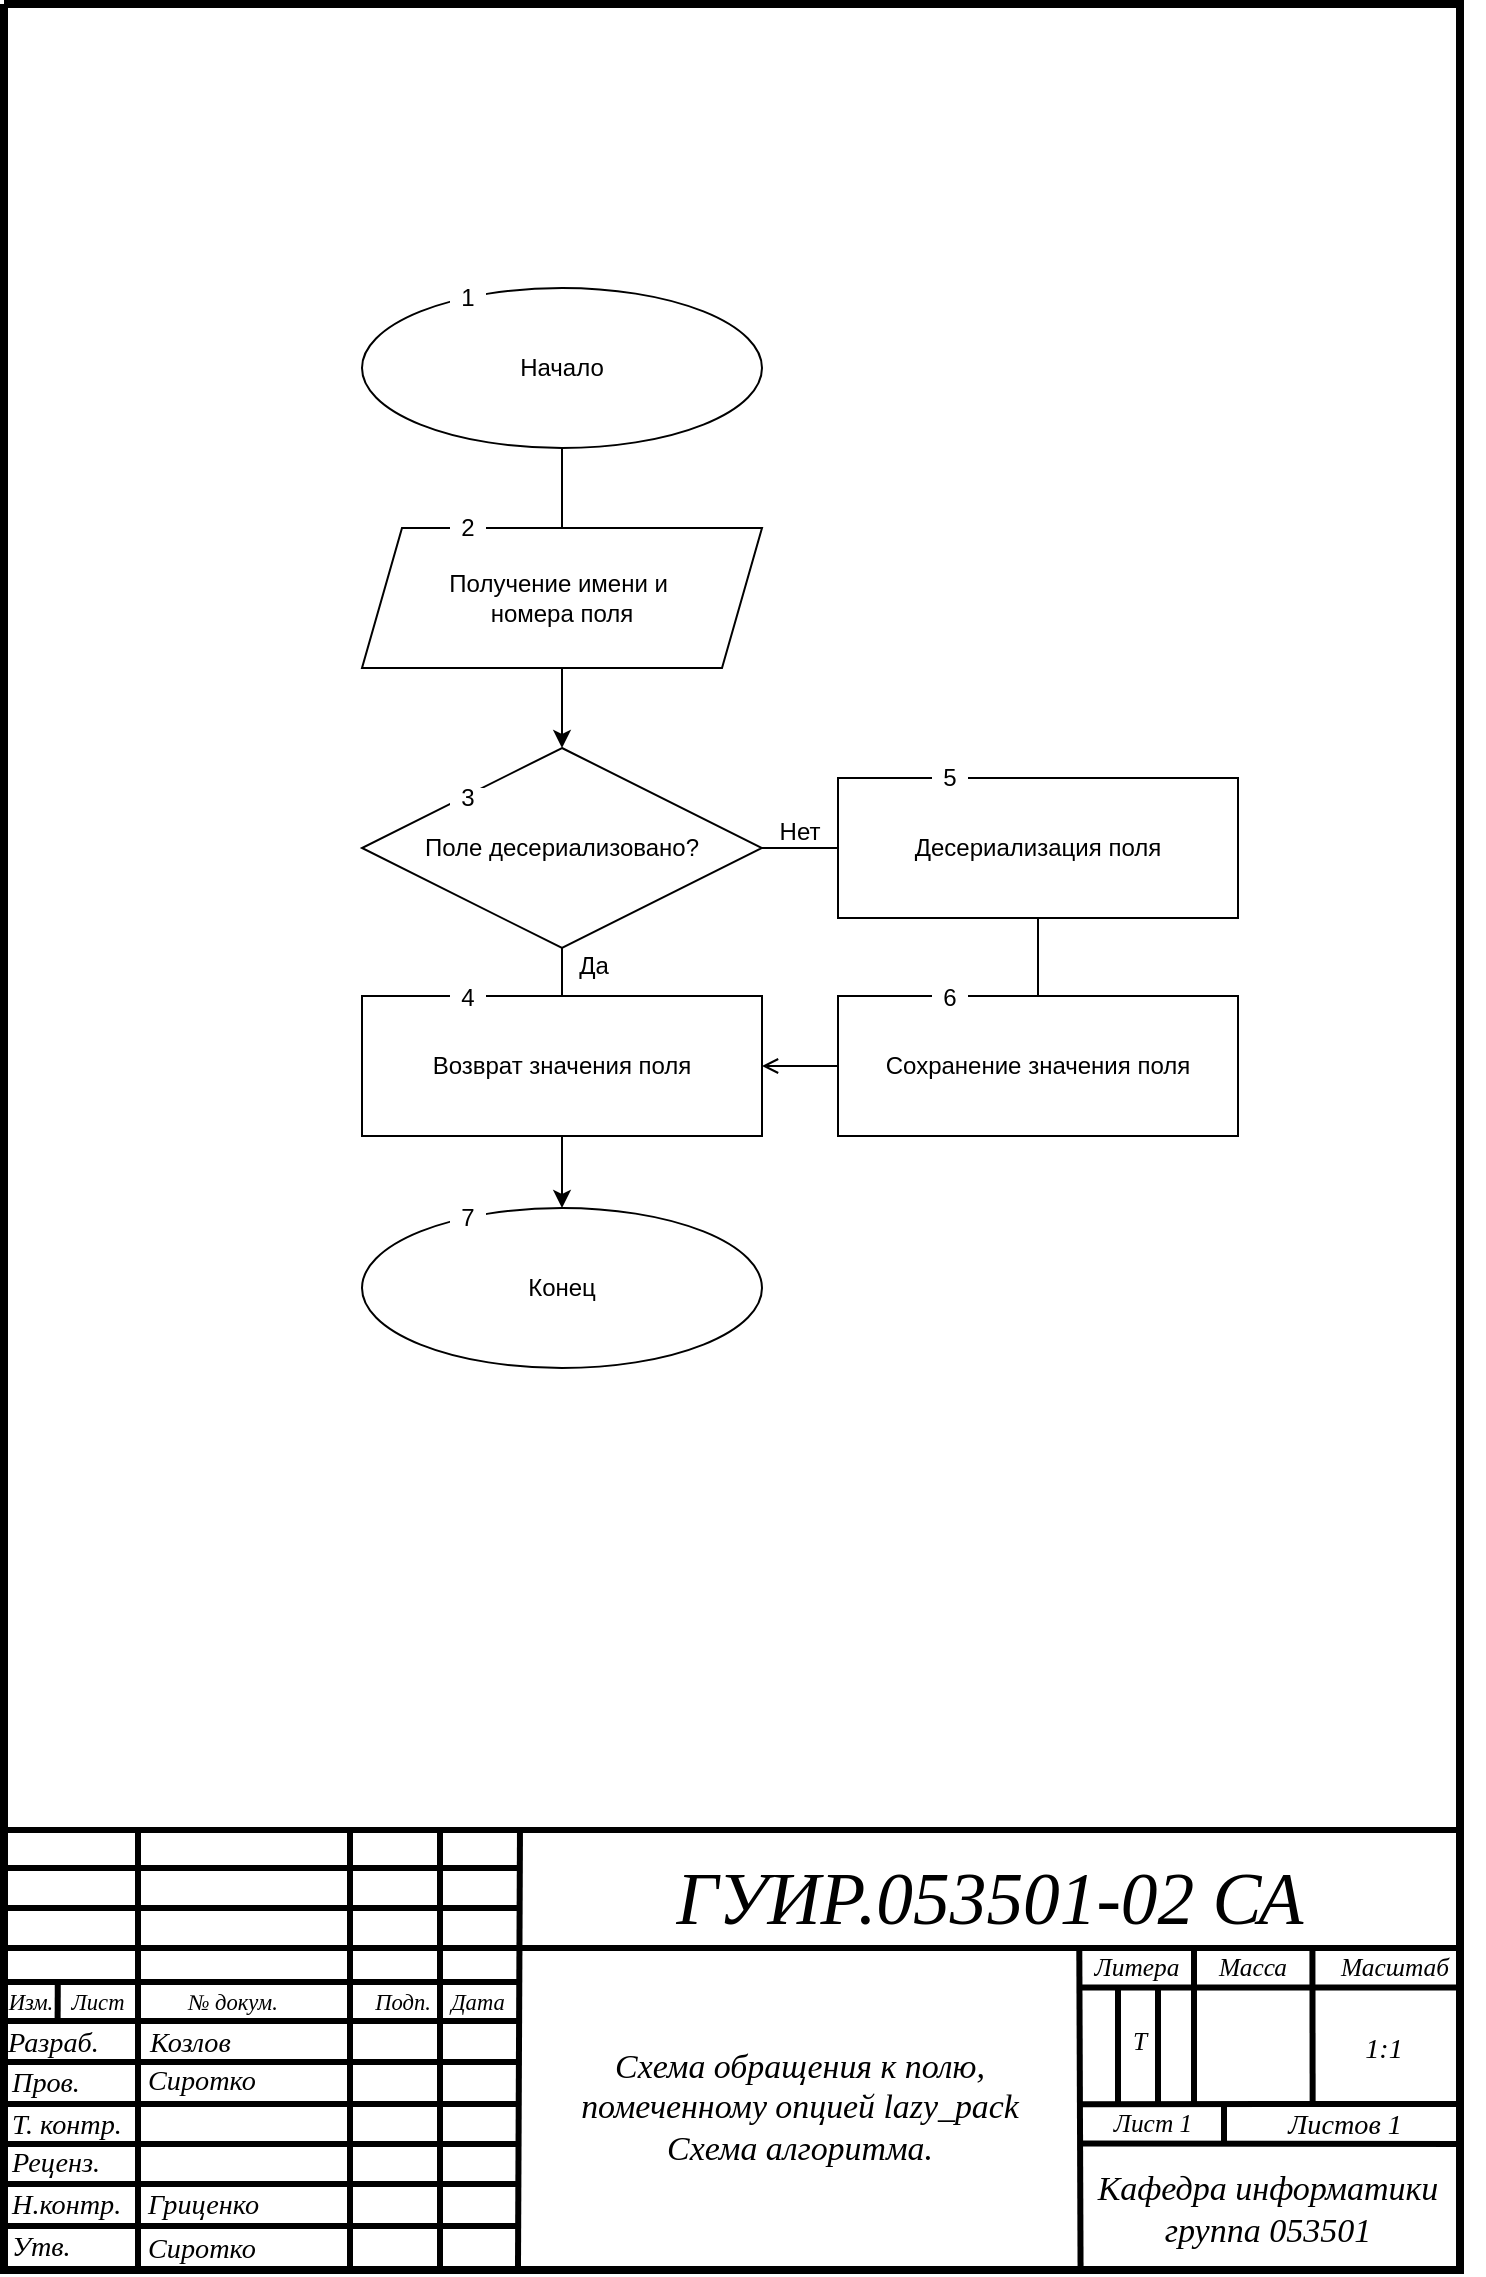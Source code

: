 <mxfile version="24.4.0" type="device">
  <diagram name="Page-1" id="Page-1">
    <mxGraphModel dx="1776" dy="1351" grid="1" gridSize="10" guides="1" tooltips="1" connect="1" arrows="1" fold="1" page="1" pageScale="1" pageWidth="827" pageHeight="1169" math="0" shadow="0">
      <root>
        <mxCell id="0" />
        <mxCell id="1" value="Соединительная линия" parent="0" />
        <mxCell id="2" style="vsdxID=1;fillColor=none;gradientColor=none;shape=stencil(UzV2Ls5ILEhVNTIoLinKz04tz0wpyVA1dlE1MsrMy0gtyiwBslSNXVWNndPyi1LTi/JL81Ig/IJEkEoQKze/DGRCBUSfAUiHkUElMs8NojAnMw+nQkMDPEphkmQpJtoJKAqBDIQP0zJzciABhCyPHiJAIUhoGrsCAA==);strokeColor=#000000;strokeWidth=4;points=[];labelBackgroundColor=none;rounded=0;html=1;whiteSpace=wrap;" parent="1" vertex="1">
          <mxGeometry x="80" y="28" width="728" height="1133" as="geometry" />
        </mxCell>
        <mxCell id="3" style="vsdxID=3;fillColor=#FFFFFF;gradientColor=none;shape=stencil(fY9LDoAgDERP0z3SI/i5BwkoRAWC+Lu9kMZojLqbad9MWsBy0sIr4GyKwfVqNTJqwAo4N1arYGJSgDVg2bqguuBmK8l7kcmsRrfkho1yLCc428kVjHxD6GDsJ/oDni2vaBLXLfTGffe8O43oZ6wP);strokeColor=#000000;strokeWidth=3;points=[];labelBackgroundColor=none;rounded=0;html=1;whiteSpace=wrap;" parent="1" vertex="1">
          <mxGeometry x="80" y="941" width="728" height="219" as="geometry" />
        </mxCell>
        <mxCell id="34" style="vsdxID=4;edgeStyle=none;startArrow=none;endArrow=none;startSize=5;endSize=5;strokeWidth=3;strokeColor=#000000;spacingTop=0;spacingBottom=0;spacingLeft=0;spacingRight=0;verticalAlign=middle;html=1;labelBackgroundColor=none;rounded=0;entryX=0.595;entryY=1;entryDx=0;entryDy=0;entryPerimeter=0;exitX=1.001;exitY=0.995;exitDx=0;exitDy=0;exitPerimeter=0;" parent="1" source="18" target="22" edge="1">
          <mxGeometry relative="1" as="geometry">
            <Array as="points" />
            <mxPoint x="618" y="1152.62" as="sourcePoint" />
            <mxPoint x="618" y="1003.37" as="targetPoint" />
          </mxGeometry>
        </mxCell>
        <mxCell id="35" style="vsdxID=5;edgeStyle=none;startArrow=none;endArrow=none;startSize=5;endSize=5;strokeWidth=3;strokeColor=#000000;spacingTop=0;spacingBottom=0;spacingLeft=0;spacingRight=0;verticalAlign=middle;html=1;labelBackgroundColor=none;rounded=0;exitX=0;exitY=0.244;exitDx=0;exitDy=0;exitPerimeter=0;entryX=0.353;entryY=1;entryDx=0;entryDy=0;entryPerimeter=0;" parent="1" source="22" target="2" edge="1">
          <mxGeometry relative="1" as="geometry">
            <Array as="points" />
            <mxPoint x="338" y="978" as="sourcePoint" />
            <mxPoint x="338" y="1158" as="targetPoint" />
          </mxGeometry>
        </mxCell>
        <mxCell id="36" style="vsdxID=6;edgeStyle=none;startArrow=none;endArrow=none;startSize=5;endSize=5;strokeWidth=3;strokeColor=#000000;spacingTop=0;spacingBottom=0;spacingLeft=0;spacingRight=0;verticalAlign=middle;html=1;labelBackgroundColor=none;rounded=0;" parent="1" edge="1">
          <mxGeometry relative="1" as="geometry">
            <Array as="points" />
            <mxPoint x="298" y="940" as="sourcePoint" />
            <mxPoint x="298" y="1160" as="targetPoint" />
          </mxGeometry>
        </mxCell>
        <mxCell id="37" style="vsdxID=7;edgeStyle=none;startArrow=none;endArrow=none;startSize=5;endSize=5;strokeWidth=3;strokeColor=#000000;spacingTop=0;spacingBottom=0;spacingLeft=0;spacingRight=0;verticalAlign=middle;html=1;labelBackgroundColor=none;rounded=0;" parent="1" edge="1">
          <mxGeometry relative="1" as="geometry">
            <Array as="points" />
            <mxPoint x="253" y="940" as="sourcePoint" />
            <mxPoint x="253" y="1160" as="targetPoint" />
          </mxGeometry>
        </mxCell>
        <mxCell id="38" style="vsdxID=8;edgeStyle=none;startArrow=none;endArrow=none;startSize=5;endSize=5;strokeWidth=3;strokeColor=#000000;spacingTop=0;spacingBottom=0;spacingLeft=0;spacingRight=0;verticalAlign=middle;html=1;labelBackgroundColor=none;rounded=0;" parent="1" edge="1">
          <mxGeometry relative="1" as="geometry">
            <Array as="points" />
            <mxPoint x="147" y="940" as="sourcePoint" />
            <mxPoint x="147" y="1160" as="targetPoint" />
          </mxGeometry>
        </mxCell>
        <mxCell id="39" style="vsdxID=9;edgeStyle=none;startArrow=none;endArrow=none;startSize=5;endSize=5;strokeWidth=3;strokeColor=#000000;spacingTop=0;spacingBottom=0;spacingLeft=0;spacingRight=0;verticalAlign=middle;html=1;labelBackgroundColor=none;rounded=0;entryX=0.993;entryY=1.038;entryDx=0;entryDy=0;entryPerimeter=0;exitX=0.043;exitY=0.062;exitDx=0;exitDy=0;exitPerimeter=0;" parent="1" source="10" target="9" edge="1">
          <mxGeometry relative="1" as="geometry">
            <Array as="points" />
            <mxPoint x="107" y="978" as="sourcePoint" />
            <mxPoint x="107" y="1058" as="targetPoint" />
          </mxGeometry>
        </mxCell>
        <mxCell id="40" style="vsdxID=10;edgeStyle=none;startArrow=none;endArrow=none;startSize=5;endSize=5;strokeWidth=3;strokeColor=#000000;spacingTop=0;spacingBottom=0;spacingLeft=0;spacingRight=0;verticalAlign=middle;html=1;labelBackgroundColor=none;rounded=0;" parent="1" edge="1">
          <mxGeometry relative="1" as="geometry">
            <mxPoint as="offset" />
            <Array as="points" />
            <mxPoint x="80" y="1017" as="sourcePoint" />
            <mxPoint x="338" y="1017" as="targetPoint" />
          </mxGeometry>
        </mxCell>
        <mxCell id="41" style="vsdxID=11;edgeStyle=none;startArrow=none;endArrow=none;startSize=5;endSize=5;strokeWidth=3;strokeColor=#000000;spacingTop=0;spacingBottom=0;spacingLeft=0;spacingRight=0;verticalAlign=middle;html=1;labelBackgroundColor=none;rounded=0;" parent="1" edge="1">
          <mxGeometry relative="1" as="geometry">
            <mxPoint as="offset" />
            <Array as="points" />
            <mxPoint x="80" y="1036.5" as="sourcePoint" />
            <mxPoint x="338" y="1036.5" as="targetPoint" />
          </mxGeometry>
        </mxCell>
        <mxCell id="42" style="vsdxID=12;edgeStyle=none;startArrow=none;endArrow=none;startSize=5;endSize=5;strokeWidth=3;strokeColor=#000000;spacingTop=0;spacingBottom=0;spacingLeft=0;spacingRight=0;verticalAlign=middle;html=1;labelBackgroundColor=none;rounded=0;" parent="1" edge="1">
          <mxGeometry relative="1" as="geometry">
            <mxPoint as="offset" />
            <Array as="points" />
            <mxPoint x="338" y="1000" as="sourcePoint" />
            <mxPoint x="808" y="1000" as="targetPoint" />
          </mxGeometry>
        </mxCell>
        <mxCell id="43" style="vsdxID=14;edgeStyle=none;startArrow=none;endArrow=none;startSize=5;endSize=5;strokeWidth=3;strokeColor=#000000;spacingTop=0;spacingBottom=0;spacingLeft=0;spacingRight=0;verticalAlign=middle;html=1;labelBackgroundColor=none;rounded=0;exitX=1.001;exitY=0.488;exitDx=0;exitDy=0;exitPerimeter=0;" parent="1" source="18" edge="1">
          <mxGeometry relative="1" as="geometry">
            <Array as="points" />
            <mxPoint x="620" y="1078" as="sourcePoint" />
            <mxPoint x="808" y="1078" as="targetPoint" />
          </mxGeometry>
        </mxCell>
        <mxCell id="4" style="vsdxID=17;fillColor=#FFFFFF;gradientColor=none;shape=stencil(UzV2Ls5ILEhVNTIoLinKz04tz0wpyVA1dlE1MsrMy0gtyiwBslSNXVWNndPyi1LTi/JL81Ig/IJEkEoQKze/DGRCBUSfAUiHkUElMs8NojAnMw+nQkMDcpUCGQi3QLyBLIfubqAQxM/GrgA=);strokeColor=#000000;strokeWidth=3;points=[];labelBackgroundColor=none;rounded=0;html=1;whiteSpace=wrap;" parent="1" vertex="1">
          <mxGeometry x="675" y="999.5" width="1" height="80" as="geometry" />
        </mxCell>
        <mxCell id="44" style="vsdxID=18;edgeStyle=none;startArrow=none;endArrow=none;startSize=5;endSize=5;strokeWidth=3;strokeColor=#000000;spacingTop=0;spacingBottom=0;spacingLeft=0;spacingRight=0;verticalAlign=middle;html=1;labelBackgroundColor=none;rounded=0;exitX=0.843;exitY=1.001;exitDx=0;exitDy=0;exitPerimeter=0;" parent="1" source="22" edge="1">
          <mxGeometry relative="1" as="geometry">
            <Array as="points" />
            <mxPoint x="734.0" y="996.76" as="sourcePoint" />
            <mxPoint x="734.32" y="1077" as="targetPoint" />
          </mxGeometry>
        </mxCell>
        <mxCell id="45" value="&lt;div style=&quot;font-size: 1px&quot;&gt;&lt;/div&gt;" style="text;vsdxID=18;edgeStyle=none;startArrow=none;endArrow=none;startSize=5;endSize=5;strokeWidth=3;strokeColor=none;spacingTop=0;spacingBottom=0;spacingLeft=0;spacingRight=0;verticalAlign=middle;html=1;labelBackgroundColor=none;rounded=0;align=center;fillColor=none;gradientColor=none;whiteSpace=wrap;;html=1;;rotation=270" parent="44" vertex="1">
          <mxGeometry width="40" height="1" relative="1" as="geometry">
            <mxPoint x="-20" y="-0.5" as="offset" />
          </mxGeometry>
        </mxCell>
        <mxCell id="48" value="&lt;div style=&quot;font-size: 1px&quot;&gt;&lt;/div&gt;" style="vsdxID=22;edgeStyle=none;startArrow=none;endArrow=none;startSize=5;endSize=5;strokeColor=#000000;spacingTop=0;spacingBottom=0;spacingLeft=0;spacingRight=0;verticalAlign=middle;html=1;labelBackgroundColor=none;rounded=0;align=center;" parent="1" edge="1">
          <mxGeometry relative="1" as="geometry">
            <mxPoint as="offset" />
            <Array as="points" />
            <mxPoint x="80" y="1000" as="sourcePoint" />
            <mxPoint x="338" y="1000" as="targetPoint" />
          </mxGeometry>
        </mxCell>
        <mxCell id="49" style="vsdxID=23;edgeStyle=none;startArrow=none;endArrow=none;startSize=5;endSize=5;strokeColor=#000000;spacingTop=0;spacingBottom=0;spacingLeft=0;spacingRight=0;verticalAlign=middle;html=1;labelBackgroundColor=none;rounded=0;" parent="1" edge="1">
          <mxGeometry relative="1" as="geometry">
            <mxPoint as="offset" />
            <Array as="points" />
            <mxPoint x="80" y="1018" as="sourcePoint" />
            <mxPoint x="338" y="1018" as="targetPoint" />
          </mxGeometry>
        </mxCell>
        <mxCell id="50" style="vsdxID=25;edgeStyle=none;startArrow=none;endArrow=none;startSize=5;endSize=5;strokeColor=#000000;spacingTop=0;spacingBottom=0;spacingLeft=0;spacingRight=0;verticalAlign=middle;html=1;labelBackgroundColor=none;rounded=0;" parent="1" edge="1">
          <mxGeometry relative="1" as="geometry">
            <mxPoint as="offset" />
            <Array as="points" />
            <mxPoint x="80" y="1036.64" as="sourcePoint" />
            <mxPoint x="338" y="1036.64" as="targetPoint" />
          </mxGeometry>
        </mxCell>
        <mxCell id="51" style="vsdxID=26;edgeStyle=none;startArrow=none;endArrow=none;startSize=5;endSize=5;strokeColor=#000000;spacingTop=0;spacingBottom=0;spacingLeft=0;spacingRight=0;verticalAlign=middle;html=1;labelBackgroundColor=none;rounded=0;" parent="1" edge="1">
          <mxGeometry relative="1" as="geometry">
            <mxPoint as="offset" />
            <Array as="points" />
            <mxPoint x="80" y="1098" as="sourcePoint" />
            <mxPoint x="338" y="1098" as="targetPoint" />
          </mxGeometry>
        </mxCell>
        <mxCell id="52" style="vsdxID=27;edgeStyle=none;startArrow=none;endArrow=none;startSize=5;endSize=5;strokeColor=#000000;spacingTop=0;spacingBottom=0;spacingLeft=0;spacingRight=0;verticalAlign=middle;html=1;labelBackgroundColor=none;rounded=0;" parent="1" edge="1">
          <mxGeometry relative="1" as="geometry">
            <mxPoint as="offset" />
            <Array as="points" />
            <mxPoint x="80" y="1118" as="sourcePoint" />
            <mxPoint x="338" y="1118" as="targetPoint" />
          </mxGeometry>
        </mxCell>
        <mxCell id="53" style="vsdxID=28;edgeStyle=none;startArrow=none;endArrow=none;startSize=5;endSize=5;strokeColor=#000000;spacingTop=0;spacingBottom=0;spacingLeft=0;spacingRight=0;verticalAlign=middle;html=1;labelBackgroundColor=none;rounded=0;" parent="1" edge="1">
          <mxGeometry relative="1" as="geometry">
            <mxPoint as="offset" />
            <Array as="points" />
            <mxPoint x="80" y="1138" as="sourcePoint" />
            <mxPoint x="338" y="1138" as="targetPoint" />
          </mxGeometry>
        </mxCell>
        <mxCell id="5" value="&lt;div style=&quot;font-size: 1px&quot;&gt;&lt;font style=&quot;font-size: 14.11px; color: rgb(0, 0, 0); direction: ltr; letter-spacing: 0px; line-height: 120%; opacity: 1;&quot;&gt;&lt;i&gt;Разраб.&lt;br&gt;&lt;/i&gt;&lt;/font&gt;&lt;/div&gt;" style="verticalAlign=middle;align=left;vsdxID=29;fillColor=none;gradientColor=none;shape=stencil(nZBLDoAgDERP0z3SIyjew0SURgSD+Lu9kMZoXLhwN9O+tukAlrNpJg1SzDH4QW/URgNYgZTkjA4UkwJUgGXng+6DX1zLfmoymdXo17xh5zmRJ6Q42BWCfc2oJfdAr+Yv+AP9Cb7OJ3H/2JG1HNGz/84klThPVCc=);strokeColor=none;points=[];labelBackgroundColor=none;rounded=0;html=1;whiteSpace=wrap;fontFamily=GOST type B;spacingLeft=0;" parent="1" vertex="1">
          <mxGeometry x="80" y="1037" width="67" height="20" as="geometry" />
        </mxCell>
        <mxCell id="6" value="&lt;div style=&quot;font-size: 1px&quot;&gt;&lt;font style=&quot;font-size: 14.11px; color: rgb(0, 0, 0); direction: ltr; letter-spacing: 0px; line-height: 120%; opacity: 1;&quot;&gt;&lt;i&gt;Пров.&lt;br&gt;&lt;/i&gt;&lt;/font&gt;&lt;/div&gt;" style="verticalAlign=middle;align=left;vsdxID=30;fillColor=none;gradientColor=none;shape=stencil(nZBLDoAgDERP0z3SIyjew0SURgSD+Lu9kMZoXLhwN9O+tukAlrNpJg1SzDH4QW/URgNYgZTkjA4UkwJUgGXng+6DX1zLfmoymdXo17xh5zmRJ6Q42BWCfc2oJfdAr+Yv+AP9Cb7OJ3H/2JG1HNGz/84klThPVCc=);strokeColor=none;points=[];labelBackgroundColor=none;rounded=0;html=1;whiteSpace=wrap;fontFamily=GOST type B;spacingLeft=0;" parent="1" vertex="1">
          <mxGeometry x="82" y="1057" width="67" height="20" as="geometry" />
        </mxCell>
        <mxCell id="7" value="&lt;div style=&quot;font-size: 1px&quot;&gt;&lt;font style=&quot;font-size: 14.11px; color: rgb(0, 0, 0); direction: ltr; letter-spacing: 0px; line-height: 120%; opacity: 1;&quot;&gt;&lt;i&gt;Н.контр.&lt;br&gt;&lt;/i&gt;&lt;/font&gt;&lt;/div&gt;" style="verticalAlign=middle;align=left;vsdxID=32;fillColor=none;gradientColor=none;shape=stencil(nZBLDoAgDERP0z3SIyjew0SURgSD+Lu9kMZoXLhwN9O+tukAlrNpJg1SzDH4QW/URgNYgZTkjA4UkwJUgGXng+6DX1zLfmoymdXo17xh5zmRJ6Q42BWCfc2oJfdAr+Yv+AP9Cb7OJ3H/2JG1HNGz/84klThPVCc=);strokeColor=none;points=[];labelBackgroundColor=none;rounded=0;html=1;whiteSpace=wrap;fontFamily=GOST type B;spacingLeft=0;" parent="1" vertex="1">
          <mxGeometry x="82" y="1118" width="68" height="20" as="geometry" />
        </mxCell>
        <mxCell id="8" value="&lt;div style=&quot;font-size: 1px&quot;&gt;&lt;font style=&quot;font-size: 14.11px; color: rgb(0, 0, 0); direction: ltr; letter-spacing: 0px; line-height: 120%; opacity: 1;&quot;&gt;&lt;i&gt;Утв.&lt;br&gt;&lt;/i&gt;&lt;/font&gt;&lt;/div&gt;" style="verticalAlign=middle;align=left;vsdxID=33;fillColor=none;gradientColor=none;shape=stencil(nZBLDoAgDERP0z3SIyjew0SURgSD+Lu9kMZoXLhwN9O+tukAlrNpJg1SzDH4QW/URgNYgZTkjA4UkwJUgGXng+6DX1zLfmoymdXo17xh5zmRJ6Q42BWCfc2oJfdAr+Yv+AP9Cb7OJ3H/2JG1HNGz/84klThPVCc=);strokeColor=none;points=[];labelBackgroundColor=none;rounded=0;html=1;whiteSpace=wrap;fontFamily=GOST type B;spacingLeft=0;" parent="1" vertex="1">
          <mxGeometry x="82" y="1140" width="67" height="18" as="geometry" />
        </mxCell>
        <mxCell id="9" value="&lt;div style=&quot;font-size: 1px&quot;&gt;&lt;font style=&quot;font-size: 11.29px; color: rgb(0, 0, 0); direction: ltr; letter-spacing: 0px; line-height: 120%; opacity: 1;&quot;&gt;&lt;i&gt;Изм.&lt;br&gt;&lt;/i&gt;&lt;/font&gt;&lt;/div&gt;" style="verticalAlign=middle;align=center;vsdxID=34;fillColor=none;gradientColor=none;shape=stencil(nZBLDoAgDERP0z3SIyjew0SURgSD+Lu9kMZoXLhwN9O+tukAlrNpJg1SzDH4QW/URgNYgZTkjA4UkwJUgGXng+6DX1zLfmoymdXo17xh5zmRJ6Q42BWCfc2oJfdAr+Yv+AP9Cb7OJ3H/2JG1HNGz/84klThPVCc=);strokeColor=none;spacingTop=-3;spacingBottom=-3;spacingLeft=-3;spacingRight=-3;points=[];labelBackgroundColor=none;rounded=0;html=1;whiteSpace=wrap;fontFamily=GOST type B;" parent="1" vertex="1">
          <mxGeometry x="80" y="1016.5" width="27" height="20" as="geometry" />
        </mxCell>
        <mxCell id="10" value="&lt;div style=&quot;font-size: 1px&quot;&gt;&lt;font style=&quot;font-size: 11.29px; color: rgb(0, 0, 0); direction: ltr; letter-spacing: 0px; line-height: 120%; opacity: 1;&quot;&gt;&lt;i&gt;Лист&lt;br&gt;&lt;/i&gt;&lt;/font&gt;&lt;/div&gt;" style="verticalAlign=middle;align=center;vsdxID=35;fillColor=none;gradientColor=none;shape=stencil(nZBLDoAgDERP0z3SIyjew0SURgSD+Lu9kMZoXLhwN9O+tukAlrNpJg1SzDH4QW/URgNYgZTkjA4UkwJUgGXng+6DX1zLfmoymdXo17xh5zmRJ6Q42BWCfc2oJfdAr+Yv+AP9Cb7OJ3H/2JG1HNGz/84klThPVCc=);strokeColor=none;points=[];labelBackgroundColor=none;rounded=0;html=1;whiteSpace=wrap;fontFamily=GOST type B;" parent="1" vertex="1">
          <mxGeometry x="105" y="1017" width="44" height="19" as="geometry" />
        </mxCell>
        <mxCell id="11" value="&lt;div style=&quot;font-size: 1px&quot;&gt;&lt;font style=&quot;font-size: 11.29px; color: rgb(0, 0, 0); direction: ltr; letter-spacing: 0px; line-height: 120%; opacity: 1;&quot;&gt;&lt;i&gt;№ докум.&lt;br&gt;&lt;/i&gt;&lt;/font&gt;&lt;/div&gt;" style="verticalAlign=middle;align=center;vsdxID=36;fillColor=none;gradientColor=none;shape=stencil(nZBLDoAgDERP0z3SIyjew0SURgSD+Lu9kMZoXLhwN9O+tukAlrNpJg1SzDH4QW/URgNYgZTkjA4UkwJUgGXng+6DX1zLfmoymdXo17xh5zmRJ6Q42BWCfc2oJfdAr+Yv+AP9Cb7OJ3H/2JG1HNGz/84klThPVCc=);strokeColor=none;points=[];labelBackgroundColor=none;rounded=0;html=1;whiteSpace=wrap;fontFamily=GOST type B;" parent="1" vertex="1">
          <mxGeometry x="149" y="1015" width="91" height="23" as="geometry" />
        </mxCell>
        <mxCell id="12" value="&lt;div style=&quot;font-size: 1px&quot;&gt;&lt;font style=&quot;font-size: 11.29px; color: rgb(0, 0, 0); direction: ltr; letter-spacing: 0px; line-height: 120%; opacity: 1;&quot;&gt;&lt;i&gt;Подп.&lt;br&gt;&lt;/i&gt;&lt;/font&gt;&lt;/div&gt;" style="verticalAlign=middle;align=center;vsdxID=37;fillColor=none;gradientColor=none;shape=stencil(nZBLDoAgDERP0z3SIyjew0SURgSD+Lu9kMZoXLhwN9O+tukAlrNpJg1SzDH4QW/URgNYgZTkjA4UkwJUgGXng+6DX1zLfmoymdXo17xh5zmRJ6Q42BWCfc2oJfdAr+Yv+AP9Cb7OJ3H/2JG1HNGz/84klThPVCc=);strokeColor=none;points=[];labelBackgroundColor=none;rounded=0;html=1;whiteSpace=wrap;fontFamily=GOST type B;" parent="1" vertex="1">
          <mxGeometry x="250" y="1017" width="59" height="19" as="geometry" />
        </mxCell>
        <mxCell id="13" value="&lt;div style=&quot;font-size: 1px&quot;&gt;&lt;font style=&quot;font-size: 11.29px; color: rgb(0, 0, 0); direction: ltr; letter-spacing: 0px; line-height: 120%; opacity: 1;&quot;&gt;&lt;i&gt;Дата&lt;br&gt;&lt;/i&gt;&lt;/font&gt;&lt;/div&gt;" style="verticalAlign=middle;align=center;vsdxID=38;fillColor=none;gradientColor=none;shape=stencil(nZBLDoAgDERP0z3SIyjew0SURgSD+Lu9kMZoXLhwN9O+tukAlrNpJg1SzDH4QW/URgNYgZTkjA4UkwJUgGXng+6DX1zLfmoymdXo17xh5zmRJ6Q42BWCfc2oJfdAr+Yv+AP9Cb7OJ3H/2JG1HNGz/84klThPVCc=);strokeColor=none;points=[];labelBackgroundColor=none;rounded=0;html=1;whiteSpace=wrap;fontFamily=GOST type B;" parent="1" vertex="1">
          <mxGeometry x="296" y="1016.5" width="42" height="20" as="geometry" />
        </mxCell>
        <mxCell id="14" value="&lt;div style=&quot;font-size: 1px&quot;&gt;&lt;font style=&quot;font-size: 12.7px; color: rgb(0, 0, 0); direction: ltr; letter-spacing: 0px; line-height: 120%; opacity: 1;&quot;&gt;&lt;i&gt;Литера&lt;br&gt;&lt;/i&gt;&lt;/font&gt;&lt;/div&gt;" style="verticalAlign=middle;align=center;vsdxID=39;fillColor=none;gradientColor=none;shape=stencil(nZBLDoAgDERP0z3SIyjew0SURgSD+Lu9kMZoXLhwN9O+tukAlrNpJg1SzDH4QW/URgNYgZTkjA4UkwJUgGXng+6DX1zLfmoymdXo17xh5zmRJ6Q42BWCfc2oJfdAr+Yv+AP9Cb7OJ3H/2JG1HNGz/84klThPVCc=);strokeColor=none;points=[];labelBackgroundColor=none;rounded=0;html=1;whiteSpace=wrap;fontFamily=GOST type B;" parent="1" vertex="1">
          <mxGeometry x="618" y="1000" width="57" height="20" as="geometry" />
        </mxCell>
        <mxCell id="15" value="&lt;div style=&quot;font-size: 1px&quot;&gt;&lt;font style=&quot;font-size: 12.7px; color: rgb(0, 0, 0); direction: ltr; letter-spacing: 0px; line-height: 120%; opacity: 1;&quot;&gt;&lt;i&gt;Масса&lt;/i&gt;&lt;/font&gt;&lt;/div&gt;" style="verticalAlign=middle;align=center;vsdxID=40;fillColor=none;gradientColor=none;shape=stencil(nZBLDoAgDERP0z3SIyjew0SURgSD+Lu9kMZoXLhwN9O+tukAlrNpJg1SzDH4QW/URgNYgZTkjA4UkwJUgGXng+6DX1zLfmoymdXo17xh5zmRJ6Q42BWCfc2oJfdAr+Yv+AP9Cb7OJ3H/2JG1HNGz/84klThPVCc=);strokeColor=none;points=[];labelBackgroundColor=none;rounded=0;html=1;whiteSpace=wrap;fontFamily=GOST type B;" parent="1" vertex="1">
          <mxGeometry x="675" y="1000" width="59" height="20" as="geometry" />
        </mxCell>
        <mxCell id="16" value="&lt;div style=&quot;font-size: 1px&quot;&gt;&lt;font style=&quot;font-size: 12.7px; color: rgb(0, 0, 0); direction: ltr; letter-spacing: 0px; line-height: 120%; opacity: 1;&quot;&gt;&lt;i&gt;Масштаб&lt;br&gt;&lt;/i&gt;&lt;/font&gt;&lt;/div&gt;" style="verticalAlign=middle;align=center;vsdxID=41;fillColor=none;gradientColor=none;shape=stencil(nZBLDoAgDERP0z3SIyjew0SURgSD+Lu9kMZoXLhwN9O+tukAlrNpJg1SzDH4QW/URgNYgZTkjA4UkwJUgGXng+6DX1zLfmoymdXo17xh5zmRJ6Q42BWCfc2oJfdAr+Yv+AP9Cb7OJ3H/2JG1HNGz/84klThPVCc=);strokeColor=none;points=[];labelBackgroundColor=none;rounded=0;html=1;whiteSpace=wrap;fontFamily=GOST type B;" parent="1" vertex="1">
          <mxGeometry x="743" y="1000" width="65" height="20" as="geometry" />
        </mxCell>
        <mxCell id="54" style="vsdxID=2;edgeStyle=none;startArrow=none;endArrow=none;startSize=5;endSize=5;strokeWidth=3;strokeColor=#000000;spacingTop=0;spacingBottom=0;spacingLeft=0;spacingRight=0;verticalAlign=middle;html=1;labelBackgroundColor=none;rounded=0;exitX=1.001;exitY=0.611;exitDx=0;exitDy=0;exitPerimeter=0;" parent="1" source="18" edge="1">
          <mxGeometry relative="1" as="geometry">
            <mxPoint as="offset" />
            <Array as="points" />
            <mxPoint x="616" y="1098" as="sourcePoint" />
            <mxPoint x="808" y="1098" as="targetPoint" />
          </mxGeometry>
        </mxCell>
        <mxCell id="17" value="&lt;div style=&quot;font-size: 1px&quot;&gt;&lt;font style=&quot;font-size: 14.11px; color: rgb(0, 0, 0); direction: ltr; letter-spacing: 0px; line-height: 120%; opacity: 1;&quot;&gt;&lt;i&gt;Листов 1&lt;/i&gt;&lt;/font&gt;&lt;/div&gt;" style="verticalAlign=middle;align=center;vsdxID=13;fillColor=none;gradientColor=none;shape=stencil(nZBLDoAgDERP0z3SIyjew0SURgSD+Lu9kMZoXLhwN9O+tukAlrNpJg1SzDH4QW/URgNYgZTkjA4UkwJUgGXng+6DX1zLfmoymdXo17xh5zmRJ6Q42BWCfc2oJfdAr+Yv+AP9Cb7OJ3H/2JG1HNGz/84klThPVCc=);strokeColor=none;strokeWidth=4;points=[];labelBackgroundColor=none;rounded=0;html=1;whiteSpace=wrap;fontFamily=GOST type B;" parent="1" vertex="1">
          <mxGeometry x="691" y="1077.5" width="119" height="21" as="geometry" />
        </mxCell>
        <mxCell id="18" value="&lt;div style=&quot;&quot;&gt;&lt;p style=&quot;margin: 0px; text-indent: 0px; direction: ltr; font-size: 16.93px;&quot;&gt;&lt;font face=&quot;GOST type B&quot;&gt;&lt;i&gt;Схема обращения к полю, помеченному опцией lazy_pack&lt;/i&gt;&lt;/font&gt;&lt;/p&gt;&lt;p style=&quot;margin: 0px; text-indent: 0px; direction: ltr; font-size: 16.93px;&quot;&gt;&lt;font face=&quot;GOST type B&quot;&gt;&lt;i&gt;Схема алгоритма.&lt;/i&gt;&lt;/font&gt;&lt;/p&gt;&lt;/div&gt;" style="verticalAlign=middle;align=center;vsdxID=21;fillColor=none;gradientColor=none;shape=stencil(nZBLDoAgDERP0z3SIyjew0SURgSD+Lu9kMZoXLhwN9O+tukAlrNpJg1SzDH4QW/URgNYgZTkjA4UkwJUgGXng+6DX1zLfmoymdXo17xh5zmRJ6Q42BWCfc2oJfdAr+Yv+AP9Cb7OJ3H/2JG1HNGz/84klThPVCc=);strokeColor=none;strokeWidth=4;points=[];labelBackgroundColor=none;rounded=0;html=1;whiteSpace=wrap;" parent="1" vertex="1">
          <mxGeometry x="338" y="1000" width="280" height="160" as="geometry" />
        </mxCell>
        <mxCell id="19" value="&lt;div style=&quot;&quot;&gt;&lt;p style=&quot;margin: 0px; text-indent: 0px; direction: ltr;&quot;&gt;&lt;span style=&quot;font-size: 14.11px;&quot;&gt;&lt;i&gt;Козлов&lt;/i&gt;&lt;/span&gt;&lt;/p&gt;&lt;/div&gt;" style="verticalAlign=middle;align=left;vsdxID=72;fillColor=none;gradientColor=none;shape=stencil(nZBLDoAgDERP0z3SIyjew0SURgSD+Lu9kMZoXLhwN9O+tukAlrNpJg1SzDH4QW/URgNYgZTkjA4UkwJUgGXng+6DX1zLfmoymdXo17xh5zmRJ6Q42BWCfc2oJfdAr+Yv+AP9Cb7OJ3H/2JG1HNGz/84klThPVCc=);strokeColor=none;points=[];labelBackgroundColor=none;rounded=0;html=1;whiteSpace=wrap;fontFamily=GOST type B;spacingLeft=1;" parent="1" vertex="1">
          <mxGeometry x="150" y="1037" width="109" height="20" as="geometry" />
        </mxCell>
        <mxCell id="20" value="&lt;div style=&quot;font-size: 1px&quot;&gt;&lt;p style=&quot;align:left;margin-left:0;margin-right:0;margin-top:0px;margin-bottom:0px;text-indent:0;valign:middle;direction:ltr;&quot;&gt;&lt;font style=&quot;font-size: 14.11px; color: rgb(0, 0, 0); direction: ltr; letter-spacing: 0px; line-height: 120%; opacity: 1;&quot;&gt;&lt;i&gt;Сиротко&lt;br&gt;&lt;/i&gt;&lt;/font&gt;&lt;/p&gt;&lt;/div&gt;" style="verticalAlign=middle;align=left;vsdxID=73;fillColor=none;gradientColor=none;shape=stencil(nZBLDoAgDERP0z3SIyjew0SURgSD+Lu9kMZoXLhwN9O+tukAlrNpJg1SzDH4QW/URgNYgZTkjA4UkwJUgGXng+6DX1zLfmoymdXo17xh5zmRJ6Q42BWCfc2oJfdAr+Yv+AP9Cb7OJ3H/2JG1HNGz/84klThPVCc=);strokeColor=none;spacingLeft=1;spacingRight=-3;points=[];labelBackgroundColor=none;rounded=0;html=1;whiteSpace=wrap;fontFamily=GOST type B;" parent="1" vertex="1">
          <mxGeometry x="149" y="1055" width="83" height="22" as="geometry" />
        </mxCell>
        <mxCell id="21" value="&lt;div style=&quot;font-size: 1px&quot;&gt;&lt;/div&gt;" style="vsdxID=106;fillColor=none;gradientColor=none;strokeColor=none;points=[];labelBackgroundColor=none;rounded=0;html=1;whiteSpace=wrap;" parent="1" vertex="1">
          <mxGeometry x="350" y="870" width="470" height="80" as="geometry" />
        </mxCell>
        <mxCell id="22" value="&lt;div style=&quot;font-size: 1px&quot;&gt;&lt;font style=&quot;font-size: 36.69px; color: rgb(0, 0, 0); direction: ltr; letter-spacing: 0px; line-height: 120%; opacity: 1;&quot;&gt;&lt;i&gt;ГУИР.053501-02 СА&lt;/i&gt;&lt;/font&gt;&lt;font style=&quot;font-size: 16.93px; color: rgb(0, 0, 0); direction: ltr; letter-spacing: 0px; line-height: 120%; opacity: 1;&quot;&gt;&lt;br&gt;&lt;/font&gt;&lt;/div&gt;" style="verticalAlign=bottom;align=center;vsdxID=16;fillColor=none;gradientColor=none;shape=stencil(nZBLDoAgDERP0z3SIyjew0SURgSD+Lu9kMZoXLhwN9O+tukAlrNpJg1SzDH4QW/URgNYgZTkjA4UkwJUgGXng+6DX1zLfmoymdXo17xh5zmRJ6Q42BWCfc2oJfdAr+Yv+AP9Cb7OJ3H/2JG1HNGz/84klThPVCc=);strokeColor=none;strokeWidth=4;points=[];labelBackgroundColor=none;rounded=0;html=1;whiteSpace=wrap;fontFamily=GOST type B;" parent="1" vertex="1">
          <mxGeometry x="338" y="920" width="470" height="80" as="geometry" />
        </mxCell>
        <mxCell id="50qUFXxzEs_wAyaEDI5A-77" value="&lt;div style=&quot;font-size: 1px&quot;&gt;&lt;p style=&quot;align:left;margin-left:0;margin-right:0;margin-top:0px;margin-bottom:0px;text-indent:0;valign:middle;direction:ltr;&quot;&gt;&lt;font style=&quot;font-size: 14.11px; color: rgb(0, 0, 0); direction: ltr; letter-spacing: 0px; line-height: 120%; opacity: 1;&quot;&gt;&lt;i&gt;Гриценко&lt;/i&gt;&lt;/font&gt;&lt;/p&gt;&lt;/div&gt;" style="verticalAlign=middle;align=left;vsdxID=73;fillColor=none;gradientColor=none;shape=stencil(nZBLDoAgDERP0z3SIyjew0SURgSD+Lu9kMZoXLhwN9O+tukAlrNpJg1SzDH4QW/URgNYgZTkjA4UkwJUgGXng+6DX1zLfmoymdXo17xh5zmRJ6Q42BWCfc2oJfdAr+Yv+AP9Cb7OJ3H/2JG1HNGz/84klThPVCc=);strokeColor=none;spacingLeft=1;spacingRight=-3;points=[];labelBackgroundColor=none;rounded=0;html=1;whiteSpace=wrap;fontFamily=GOST type B;" parent="1" vertex="1">
          <mxGeometry x="149" y="1117" width="83" height="22" as="geometry" />
        </mxCell>
        <mxCell id="tQ9gYg5TCyGaoglzA94V-57" style="edgeStyle=orthogonalEdgeStyle;rounded=0;orthogonalLoop=1;jettySize=auto;html=1;entryX=0.501;entryY=0.229;entryDx=0;entryDy=0;entryPerimeter=0;fontFamily=GOST type B;fontSize=13;fontSource=https%3A%2F%2Fdrive.google.com%2Fuc%3Fexport%3Ddownload%26id%3D1UrnLVkHcLbHLojcf2ejICCGZ1GY9liKW;" parent="1" edge="1">
          <mxGeometry relative="1" as="geometry">
            <mxPoint x="177.1" y="352.6" as="sourcePoint" />
          </mxGeometry>
        </mxCell>
        <mxCell id="tQ9gYg5TCyGaoglzA94V-59" style="edgeStyle=orthogonalEdgeStyle;rounded=0;orthogonalLoop=1;jettySize=auto;html=1;entryX=0.5;entryY=0;entryDx=0;entryDy=0;fontFamily=GOST type B;fontSize=13;fontSource=https%3A%2F%2Fdrive.google.com%2Fuc%3Fexport%3Ddownload%26id%3D1UrnLVkHcLbHLojcf2ejICCGZ1GY9liKW;" parent="1" edge="1">
          <mxGeometry relative="1" as="geometry">
            <mxPoint x="177.1" y="432.6" as="sourcePoint" />
          </mxGeometry>
        </mxCell>
        <mxCell id="tQ9gYg5TCyGaoglzA94V-144" value="&lt;div style=&quot;&quot;&gt;&lt;font style=&quot;color: rgb(0, 0, 0); direction: ltr; letter-spacing: 0px; line-height: 120%; opacity: 1; font-size: 17px;&quot;&gt;&lt;i&gt;Кафедра информатики&lt;br&gt;группа 053501&lt;/i&gt;&lt;/font&gt;&lt;/div&gt;" style="verticalAlign=middle;align=center;vsdxID=43;fillColor=none;gradientColor=none;shape=stencil(nZBLDoAgDERP0z3SIyjew0SURgSD+Lu9kMZoXLhwN9O+tukAlrNpJg1SzDH4QW/URgNYgZTkjA4UkwJUgGXng+6DX1zLfmoymdXo17xh5zmRJ6Q42BWCfc2oJfdAr+Yv+AP9Cb7OJ3H/2JG1HNGz/84klThPVCc=);strokeColor=none;strokeWidth=4;points=[];labelBackgroundColor=none;rounded=0;html=1;whiteSpace=wrap;fontFamily=GOST type B;" parent="1" vertex="1">
          <mxGeometry x="622" y="1104" width="180" height="53" as="geometry" />
        </mxCell>
        <mxCell id="tQ9gYg5TCyGaoglzA94V-145" value="&lt;div style=&quot;font-size: 1px&quot;&gt;&lt;p style=&quot;align:left;margin-left:0;margin-right:0;margin-top:0px;margin-bottom:0px;text-indent:0;valign:middle;direction:ltr;&quot;&gt;&lt;font style=&quot;font-size: 14.11px; color: rgb(0, 0, 0); direction: ltr; letter-spacing: 0px; line-height: 120%; opacity: 1;&quot;&gt;&lt;i&gt;Сиротко&lt;/i&gt;&lt;/font&gt;&lt;/p&gt;&lt;/div&gt;" style="verticalAlign=middle;align=left;vsdxID=73;fillColor=none;gradientColor=none;shape=stencil(nZBLDoAgDERP0z3SIyjew0SURgSD+Lu9kMZoXLhwN9O+tukAlrNpJg1SzDH4QW/URgNYgZTkjA4UkwJUgGXng+6DX1zLfmoymdXo17xh5zmRJ6Q42BWCfc2oJfdAr+Yv+AP9Cb7OJ3H/2JG1HNGz/84klThPVCc=);strokeColor=none;spacingLeft=1;spacingRight=-3;points=[];labelBackgroundColor=none;rounded=0;html=1;whiteSpace=wrap;fontFamily=GOST type B;" parent="1" vertex="1">
          <mxGeometry x="149" y="1140" width="83" height="19" as="geometry" />
        </mxCell>
        <mxCell id="SP3syGM84WpBd3XU5OWf-54" value="&lt;div style=&quot;font-size: 1px&quot;&gt;&lt;/div&gt;" style="vsdxID=22;edgeStyle=none;startArrow=none;endArrow=none;startSize=5;endSize=5;strokeColor=#000000;spacingTop=0;spacingBottom=0;spacingLeft=0;spacingRight=0;verticalAlign=middle;html=1;labelBackgroundColor=none;rounded=0;align=center;" parent="1" edge="1">
          <mxGeometry relative="1" as="geometry">
            <mxPoint as="offset" />
            <Array as="points" />
            <mxPoint x="80" y="980" as="sourcePoint" />
            <mxPoint x="338" y="980" as="targetPoint" />
          </mxGeometry>
        </mxCell>
        <mxCell id="SP3syGM84WpBd3XU5OWf-55" value="&lt;div style=&quot;font-size: 1px&quot;&gt;&lt;/div&gt;" style="vsdxID=22;edgeStyle=none;startArrow=none;endArrow=none;startSize=5;endSize=5;strokeColor=#000000;spacingTop=0;spacingBottom=0;spacingLeft=0;spacingRight=0;verticalAlign=middle;html=1;labelBackgroundColor=none;rounded=0;align=center;" parent="1" edge="1">
          <mxGeometry relative="1" as="geometry">
            <mxPoint as="offset" />
            <Array as="points" />
            <mxPoint x="80" y="960" as="sourcePoint" />
            <mxPoint x="338" y="960" as="targetPoint" />
          </mxGeometry>
        </mxCell>
        <mxCell id="SP3syGM84WpBd3XU5OWf-57" value="&lt;div style=&quot;font-size: 1px&quot;&gt;&lt;font style=&quot;font-size: 14.11px; color: rgb(0, 0, 0); direction: ltr; letter-spacing: 0px; line-height: 120%; opacity: 1;&quot;&gt;&lt;i&gt;Реценз.&lt;br&gt;&lt;/i&gt;&lt;/font&gt;&lt;/div&gt;" style="verticalAlign=middle;align=left;vsdxID=30;fillColor=none;gradientColor=none;shape=stencil(nZBLDoAgDERP0z3SIyjew0SURgSD+Lu9kMZoXLhwN9O+tukAlrNpJg1SzDH4QW/URgNYgZTkjA4UkwJUgGXng+6DX1zLfmoymdXo17xh5zmRJ6Q42BWCfc2oJfdAr+Yv+AP9Cb7OJ3H/2JG1HNGz/84klThPVCc=);strokeColor=none;points=[];labelBackgroundColor=none;rounded=0;html=1;whiteSpace=wrap;fontFamily=GOST type B;spacingLeft=0;" parent="1" vertex="1">
          <mxGeometry x="82" y="1097" width="67" height="20" as="geometry" />
        </mxCell>
        <mxCell id="SP3syGM84WpBd3XU5OWf-58" style="vsdxID=26;edgeStyle=none;startArrow=none;endArrow=none;startSize=5;endSize=5;strokeColor=#000000;spacingTop=0;spacingBottom=0;spacingLeft=0;spacingRight=0;verticalAlign=middle;html=1;labelBackgroundColor=none;rounded=0;" parent="1" edge="1">
          <mxGeometry relative="1" as="geometry">
            <mxPoint as="offset" />
            <Array as="points" />
            <mxPoint x="80" y="1056.64" as="sourcePoint" />
            <mxPoint x="338" y="1056.64" as="targetPoint" />
          </mxGeometry>
        </mxCell>
        <mxCell id="SP3syGM84WpBd3XU5OWf-59" style="vsdxID=26;edgeStyle=none;startArrow=none;endArrow=none;startSize=5;endSize=5;strokeColor=#000000;spacingTop=0;spacingBottom=0;spacingLeft=0;spacingRight=0;verticalAlign=middle;html=1;labelBackgroundColor=none;rounded=0;" parent="1" edge="1">
          <mxGeometry relative="1" as="geometry">
            <mxPoint as="offset" />
            <Array as="points" />
            <mxPoint x="80" y="1077" as="sourcePoint" />
            <mxPoint x="338" y="1077" as="targetPoint" />
          </mxGeometry>
        </mxCell>
        <mxCell id="SP3syGM84WpBd3XU5OWf-60" value="&lt;div style=&quot;font-size: 1px&quot;&gt;&lt;font style=&quot;font-size: 14.11px; color: rgb(0, 0, 0); direction: ltr; letter-spacing: 0px; line-height: 120%; opacity: 1;&quot;&gt;&lt;i&gt;Т. контр.&lt;/i&gt;&lt;/font&gt;&lt;/div&gt;" style="verticalAlign=middle;align=left;vsdxID=30;fillColor=none;gradientColor=none;shape=stencil(nZBLDoAgDERP0z3SIyjew0SURgSD+Lu9kMZoXLhwN9O+tukAlrNpJg1SzDH4QW/URgNYgZTkjA4UkwJUgGXng+6DX1zLfmoymdXo17xh5zmRJ6Q42BWCfc2oJfdAr+Yv+AP9Cb7OJ3H/2JG1HNGz/84klThPVCc=);strokeColor=none;points=[];labelBackgroundColor=none;rounded=0;html=1;whiteSpace=wrap;fontFamily=GOST type B;spacingLeft=0;" parent="1" vertex="1">
          <mxGeometry x="82" y="1078" width="67" height="20" as="geometry" />
        </mxCell>
        <mxCell id="SP3syGM84WpBd3XU5OWf-61" value="&lt;div style=&quot;font-size: 1px&quot;&gt;&lt;/div&gt;" style="vsdxID=22;edgeStyle=none;startArrow=none;endArrow=none;startSize=5;endSize=5;strokeColor=#000000;spacingTop=0;spacingBottom=0;spacingLeft=0;spacingRight=0;verticalAlign=middle;html=1;labelBackgroundColor=none;rounded=0;align=center;" parent="1" edge="1">
          <mxGeometry relative="1" as="geometry">
            <mxPoint as="offset" />
            <Array as="points" />
            <mxPoint x="80" y="940" as="sourcePoint" />
            <mxPoint x="338" y="940" as="targetPoint" />
          </mxGeometry>
        </mxCell>
        <mxCell id="SP3syGM84WpBd3XU5OWf-63" style="vsdxID=10;edgeStyle=none;startArrow=none;endArrow=none;startSize=5;endSize=5;strokeWidth=3;strokeColor=#000000;spacingTop=0;spacingBottom=0;spacingLeft=0;spacingRight=0;verticalAlign=middle;html=1;labelBackgroundColor=none;rounded=0;" parent="1" edge="1">
          <mxGeometry relative="1" as="geometry">
            <mxPoint as="offset" />
            <Array as="points" />
            <mxPoint x="80" y="1000" as="sourcePoint" />
            <mxPoint x="338" y="1000" as="targetPoint" />
          </mxGeometry>
        </mxCell>
        <mxCell id="SP3syGM84WpBd3XU5OWf-64" style="vsdxID=10;edgeStyle=none;startArrow=none;endArrow=none;startSize=5;endSize=5;strokeWidth=3;strokeColor=#000000;spacingTop=0;spacingBottom=0;spacingLeft=0;spacingRight=0;verticalAlign=middle;html=1;labelBackgroundColor=none;rounded=0;" parent="1" edge="1">
          <mxGeometry relative="1" as="geometry">
            <mxPoint as="offset" />
            <Array as="points" />
            <mxPoint x="80" y="980" as="sourcePoint" />
            <mxPoint x="338" y="980" as="targetPoint" />
          </mxGeometry>
        </mxCell>
        <mxCell id="SP3syGM84WpBd3XU5OWf-65" style="vsdxID=10;edgeStyle=none;startArrow=none;endArrow=none;startSize=5;endSize=5;strokeWidth=3;strokeColor=#000000;spacingTop=0;spacingBottom=0;spacingLeft=0;spacingRight=0;verticalAlign=middle;html=1;labelBackgroundColor=none;rounded=0;" parent="1" edge="1">
          <mxGeometry relative="1" as="geometry">
            <mxPoint as="offset" />
            <Array as="points" />
            <mxPoint x="80" y="960" as="sourcePoint" />
            <mxPoint x="338" y="960" as="targetPoint" />
          </mxGeometry>
        </mxCell>
        <mxCell id="SP3syGM84WpBd3XU5OWf-66" style="vsdxID=10;edgeStyle=none;startArrow=none;endArrow=none;startSize=5;endSize=5;strokeWidth=3;strokeColor=#000000;spacingTop=0;spacingBottom=0;spacingLeft=0;spacingRight=0;verticalAlign=middle;html=1;labelBackgroundColor=none;rounded=0;" parent="1" edge="1">
          <mxGeometry relative="1" as="geometry">
            <mxPoint as="offset" />
            <Array as="points" />
            <mxPoint x="80" y="1057" as="sourcePoint" />
            <mxPoint x="338" y="1057" as="targetPoint" />
          </mxGeometry>
        </mxCell>
        <mxCell id="SP3syGM84WpBd3XU5OWf-67" style="vsdxID=10;edgeStyle=none;startArrow=none;endArrow=none;startSize=5;endSize=5;strokeWidth=3;strokeColor=#000000;spacingTop=0;spacingBottom=0;spacingLeft=0;spacingRight=0;verticalAlign=middle;html=1;labelBackgroundColor=none;rounded=0;" parent="1" edge="1">
          <mxGeometry relative="1" as="geometry">
            <mxPoint as="offset" />
            <Array as="points" />
            <mxPoint x="80" y="1078" as="sourcePoint" />
            <mxPoint x="338" y="1078" as="targetPoint" />
          </mxGeometry>
        </mxCell>
        <mxCell id="SP3syGM84WpBd3XU5OWf-68" style="vsdxID=10;edgeStyle=none;startArrow=none;endArrow=none;startSize=5;endSize=5;strokeWidth=3;strokeColor=#000000;spacingTop=0;spacingBottom=0;spacingLeft=0;spacingRight=0;verticalAlign=middle;html=1;labelBackgroundColor=none;rounded=0;" parent="1" edge="1">
          <mxGeometry relative="1" as="geometry">
            <mxPoint as="offset" />
            <Array as="points" />
            <mxPoint x="80" y="1098" as="sourcePoint" />
            <mxPoint x="338" y="1098" as="targetPoint" />
          </mxGeometry>
        </mxCell>
        <mxCell id="SP3syGM84WpBd3XU5OWf-69" style="vsdxID=10;edgeStyle=none;startArrow=none;endArrow=none;startSize=5;endSize=5;strokeWidth=3;strokeColor=#000000;spacingTop=0;spacingBottom=0;spacingLeft=0;spacingRight=0;verticalAlign=middle;html=1;labelBackgroundColor=none;rounded=0;" parent="1" edge="1">
          <mxGeometry relative="1" as="geometry">
            <mxPoint as="offset" />
            <Array as="points" />
            <mxPoint x="80" y="1118" as="sourcePoint" />
            <mxPoint x="338" y="1118" as="targetPoint" />
          </mxGeometry>
        </mxCell>
        <mxCell id="SP3syGM84WpBd3XU5OWf-70" style="vsdxID=10;edgeStyle=none;startArrow=none;endArrow=none;startSize=5;endSize=5;strokeWidth=3;strokeColor=#000000;spacingTop=0;spacingBottom=0;spacingLeft=0;spacingRight=0;verticalAlign=middle;html=1;labelBackgroundColor=none;rounded=0;" parent="1" edge="1">
          <mxGeometry relative="1" as="geometry">
            <mxPoint as="offset" />
            <Array as="points" />
            <mxPoint x="80" y="1139" as="sourcePoint" />
            <mxPoint x="338" y="1139" as="targetPoint" />
          </mxGeometry>
        </mxCell>
        <mxCell id="SP3syGM84WpBd3XU5OWf-72" style="vsdxID=14;edgeStyle=none;startArrow=none;endArrow=none;startSize=5;endSize=5;strokeWidth=3;strokeColor=#000000;spacingTop=0;spacingBottom=0;spacingLeft=0;spacingRight=0;verticalAlign=middle;html=1;labelBackgroundColor=none;rounded=0;exitX=1.001;exitY=0.488;exitDx=0;exitDy=0;exitPerimeter=0;" parent="1" edge="1">
          <mxGeometry relative="1" as="geometry">
            <Array as="points" />
            <mxPoint x="618" y="1019.72" as="sourcePoint" />
            <mxPoint x="808" y="1019.72" as="targetPoint" />
          </mxGeometry>
        </mxCell>
        <mxCell id="SP3syGM84WpBd3XU5OWf-73" value="&lt;div style=&quot;font-size: 1px&quot;&gt;&lt;font style=&quot;font-size: 12.7px; color: rgb(0, 0, 0); direction: ltr; letter-spacing: 0px; line-height: 120%; opacity: 1;&quot;&gt;&lt;i&gt;Лист 1&lt;br&gt;&lt;/i&gt;&lt;/font&gt;&lt;/div&gt;" style="verticalAlign=middle;align=center;vsdxID=39;fillColor=none;gradientColor=none;shape=stencil(nZBLDoAgDERP0z3SIyjew0SURgSD+Lu9kMZoXLhwN9O+tukAlrNpJg1SzDH4QW/URgNYgZTkjA4UkwJUgGXng+6DX1zLfmoymdXo17xh5zmRJ6Q42BWCfc2oJfdAr+Yv+AP9Cb7OJ3H/2JG1HNGz/84klThPVCc=);strokeColor=none;points=[];labelBackgroundColor=none;rounded=0;html=1;whiteSpace=wrap;fontFamily=GOST type B;" parent="1" vertex="1">
          <mxGeometry x="619" y="1077.5" width="71" height="20" as="geometry" />
        </mxCell>
        <mxCell id="SP3syGM84WpBd3XU5OWf-74" style="vsdxID=17;fillColor=#FFFFFF;gradientColor=none;shape=stencil(UzV2Ls5ILEhVNTIoLinKz04tz0wpyVA1dlE1MsrMy0gtyiwBslSNXVWNndPyi1LTi/JL81Ig/IJEkEoQKze/DGRCBUSfAUiHkUElMs8NojAnMw+nQkMDcpUCGQi3QLyBLIfubqAQxM/GrgA=);strokeColor=#000000;strokeWidth=3;points=[];labelBackgroundColor=none;rounded=0;html=1;whiteSpace=wrap;" parent="1" vertex="1">
          <mxGeometry x="637" y="1018.5" width="1" height="61" as="geometry" />
        </mxCell>
        <mxCell id="SP3syGM84WpBd3XU5OWf-76" style="vsdxID=17;fillColor=#FFFFFF;gradientColor=none;shape=stencil(UzV2Ls5ILEhVNTIoLinKz04tz0wpyVA1dlE1MsrMy0gtyiwBslSNXVWNndPyi1LTi/JL81Ig/IJEkEoQKze/DGRCBUSfAUiHkUElMs8NojAnMw+nQkMDcpUCGQi3QLyBLIfubqAQxM/GrgA=);strokeColor=#000000;strokeWidth=3;points=[];labelBackgroundColor=none;rounded=0;html=1;whiteSpace=wrap;" parent="1" vertex="1">
          <mxGeometry x="657" y="1018.5" width="1" height="60" as="geometry" />
        </mxCell>
        <mxCell id="SP3syGM84WpBd3XU5OWf-77" value="&lt;div style=&quot;&quot;&gt;&lt;span style=&quot;font-size: 12.7px;&quot;&gt;&lt;i&gt;Т&lt;/i&gt;&lt;/span&gt;&lt;/div&gt;" style="verticalAlign=middle;align=center;vsdxID=39;fillColor=none;gradientColor=none;shape=stencil(nZBLDoAgDERP0z3SIyjew0SURgSD+Lu9kMZoXLhwN9O+tukAlrNpJg1SzDH4QW/URgNYgZTkjA4UkwJUgGXng+6DX1zLfmoymdXo17xh5zmRJ6Q42BWCfc2oJfdAr+Yv+AP9Cb7OJ3H/2JG1HNGz/84klThPVCc=);strokeColor=none;points=[];labelBackgroundColor=none;rounded=0;html=1;whiteSpace=wrap;fontFamily=GOST type B;" parent="1" vertex="1">
          <mxGeometry x="633.5" y="1025.5" width="28" height="43" as="geometry" />
        </mxCell>
        <mxCell id="SP3syGM84WpBd3XU5OWf-78" style="vsdxID=17;fillColor=#FFFFFF;gradientColor=none;shape=stencil(UzV2Ls5ILEhVNTIoLinKz04tz0wpyVA1dlE1MsrMy0gtyiwBslSNXVWNndPyi1LTi/JL81Ig/IJEkEoQKze/DGRCBUSfAUiHkUElMs8NojAnMw+nQkMDcpUCGQi3QLyBLIfubqAQxM/GrgA=);strokeColor=#000000;strokeWidth=3;points=[];labelBackgroundColor=none;rounded=0;html=1;whiteSpace=wrap;" parent="1" vertex="1">
          <mxGeometry x="690" y="1077" width="1" height="22" as="geometry" />
        </mxCell>
        <mxCell id="dw-T_UsJeQvIAVW3oOok-54" value="&lt;div style=&quot;font-size: 1px&quot;&gt;&lt;font style=&quot;font-size: 14.11px; color: rgb(0, 0, 0); direction: ltr; letter-spacing: 0px; line-height: 120%; opacity: 1;&quot;&gt;&lt;i&gt;1:1&lt;/i&gt;&lt;/font&gt;&lt;/div&gt;" style="verticalAlign=middle;align=center;vsdxID=13;fillColor=none;gradientColor=none;shape=stencil(nZBLDoAgDERP0z3SIyjew0SURgSD+Lu9kMZoXLhwN9O+tukAlrNpJg1SzDH4QW/URgNYgZTkjA4UkwJUgGXng+6DX1zLfmoymdXo17xh5zmRJ6Q42BWCfc2oJfdAr+Yv+AP9Cb7OJ3H/2JG1HNGz/84klThPVCc=);strokeColor=none;strokeWidth=4;points=[];labelBackgroundColor=none;rounded=0;html=1;whiteSpace=wrap;fontFamily=GOST type B;" parent="1" vertex="1">
          <mxGeometry x="730" y="1020" width="80" height="60" as="geometry" />
        </mxCell>
        <mxCell id="dw-T_UsJeQvIAVW3oOok-55" style="edgeStyle=orthogonalEdgeStyle;rounded=0;orthogonalLoop=1;jettySize=auto;html=1;exitX=0.5;exitY=1;exitDx=0;exitDy=0;entryX=0.5;entryY=0;entryDx=0;entryDy=0;strokeColor=default;endArrow=none;endFill=0;" parent="1" source="dw-T_UsJeQvIAVW3oOok-56" target="dw-T_UsJeQvIAVW3oOok-59" edge="1">
          <mxGeometry relative="1" as="geometry" />
        </mxCell>
        <mxCell id="dw-T_UsJeQvIAVW3oOok-56" value="Начало" style="ellipse;whiteSpace=wrap;html=1;" parent="1" vertex="1">
          <mxGeometry x="259" y="170" width="200" height="80" as="geometry" />
        </mxCell>
        <mxCell id="dw-T_UsJeQvIAVW3oOok-57" value="Конец" style="ellipse;whiteSpace=wrap;html=1;" parent="1" vertex="1">
          <mxGeometry x="259" y="630" width="200" height="80" as="geometry" />
        </mxCell>
        <mxCell id="lV6t6l_BML-lr0X15yq0-54" style="edgeStyle=orthogonalEdgeStyle;rounded=0;orthogonalLoop=1;jettySize=auto;html=1;" parent="1" source="dw-T_UsJeQvIAVW3oOok-59" target="32KKjaN5z-eytRfcpf2T-56" edge="1">
          <mxGeometry relative="1" as="geometry" />
        </mxCell>
        <mxCell id="dw-T_UsJeQvIAVW3oOok-59" value="Получение имени и&amp;nbsp;&lt;div&gt;номера поля&lt;/div&gt;" style="shape=parallelogram;perimeter=parallelogramPerimeter;whiteSpace=wrap;html=1;fixedSize=1;" parent="1" vertex="1">
          <mxGeometry x="259" y="290" width="200" height="70" as="geometry" />
        </mxCell>
        <mxCell id="32KKjaN5z-eytRfcpf2T-65" value="" style="edgeStyle=orthogonalEdgeStyle;rounded=0;orthogonalLoop=1;jettySize=auto;html=1;endArrow=none;endFill=0;" parent="1" source="32KKjaN5z-eytRfcpf2T-56" target="32KKjaN5z-eytRfcpf2T-61" edge="1">
          <mxGeometry relative="1" as="geometry" />
        </mxCell>
        <mxCell id="32KKjaN5z-eytRfcpf2T-66" value="" style="edgeStyle=orthogonalEdgeStyle;rounded=0;orthogonalLoop=1;jettySize=auto;html=1;endArrow=none;endFill=0;" parent="1" source="32KKjaN5z-eytRfcpf2T-56" target="32KKjaN5z-eytRfcpf2T-64" edge="1">
          <mxGeometry relative="1" as="geometry" />
        </mxCell>
        <mxCell id="32KKjaN5z-eytRfcpf2T-56" value="Поле десериализовано&lt;span style=&quot;background-color: initial;&quot;&gt;?&lt;/span&gt;" style="rhombus;whiteSpace=wrap;html=1;" parent="1" vertex="1">
          <mxGeometry x="259" y="400" width="200" height="100" as="geometry" />
        </mxCell>
        <mxCell id="lV6t6l_BML-lr0X15yq0-56" style="edgeStyle=orthogonalEdgeStyle;rounded=0;orthogonalLoop=1;jettySize=auto;html=1;" parent="1" source="32KKjaN5z-eytRfcpf2T-61" target="dw-T_UsJeQvIAVW3oOok-57" edge="1">
          <mxGeometry relative="1" as="geometry" />
        </mxCell>
        <mxCell id="32KKjaN5z-eytRfcpf2T-61" value="Возврат значения поля" style="rounded=0;whiteSpace=wrap;html=1;" parent="1" vertex="1">
          <mxGeometry x="259" y="524" width="200" height="70" as="geometry" />
        </mxCell>
        <mxCell id="lV6t6l_BML-lr0X15yq0-59" value="" style="edgeStyle=orthogonalEdgeStyle;rounded=0;orthogonalLoop=1;jettySize=auto;html=1;endArrow=none;endFill=0;" parent="1" source="32KKjaN5z-eytRfcpf2T-64" target="lV6t6l_BML-lr0X15yq0-55" edge="1">
          <mxGeometry relative="1" as="geometry" />
        </mxCell>
        <mxCell id="32KKjaN5z-eytRfcpf2T-64" value="Десериализация поля" style="rounded=0;whiteSpace=wrap;html=1;" parent="1" vertex="1">
          <mxGeometry x="497" y="415" width="200" height="70" as="geometry" />
        </mxCell>
        <mxCell id="32KKjaN5z-eytRfcpf2T-75" value="1" style="text;html=1;align=center;verticalAlign=middle;whiteSpace=wrap;rounded=0;fillColor=default;" parent="1" vertex="1">
          <mxGeometry x="303" y="170" width="18" height="10" as="geometry" />
        </mxCell>
        <mxCell id="32KKjaN5z-eytRfcpf2T-77" value="2" style="text;html=1;align=center;verticalAlign=middle;whiteSpace=wrap;rounded=0;fillColor=default;" parent="1" vertex="1">
          <mxGeometry x="303" y="285" width="18" height="10" as="geometry" />
        </mxCell>
        <mxCell id="32KKjaN5z-eytRfcpf2T-80" value="3" style="text;html=1;align=center;verticalAlign=middle;whiteSpace=wrap;rounded=0;fillColor=default;" parent="1" vertex="1">
          <mxGeometry x="303" y="420" width="18" height="10" as="geometry" />
        </mxCell>
        <mxCell id="32KKjaN5z-eytRfcpf2T-83" value="4" style="text;html=1;align=center;verticalAlign=middle;whiteSpace=wrap;rounded=0;fillColor=default;" parent="1" vertex="1">
          <mxGeometry x="303" y="520" width="18" height="10" as="geometry" />
        </mxCell>
        <mxCell id="32KKjaN5z-eytRfcpf2T-86" value="5" style="text;html=1;align=center;verticalAlign=middle;whiteSpace=wrap;rounded=0;fillColor=default;" parent="1" vertex="1">
          <mxGeometry x="544" y="410" width="18" height="10" as="geometry" />
        </mxCell>
        <mxCell id="32KKjaN5z-eytRfcpf2T-87" value="7" style="text;html=1;align=center;verticalAlign=middle;whiteSpace=wrap;rounded=0;fillColor=default;" parent="1" vertex="1">
          <mxGeometry x="303" y="630" width="18" height="10" as="geometry" />
        </mxCell>
        <mxCell id="32KKjaN5z-eytRfcpf2T-88" value="Нет" style="text;html=1;align=center;verticalAlign=middle;whiteSpace=wrap;rounded=0;" parent="1" vertex="1">
          <mxGeometry x="462" y="437" width="32" height="10" as="geometry" />
        </mxCell>
        <mxCell id="32KKjaN5z-eytRfcpf2T-90" value="Да" style="text;html=1;align=center;verticalAlign=middle;whiteSpace=wrap;rounded=0;" parent="1" vertex="1">
          <mxGeometry x="359" y="504" width="32" height="10" as="geometry" />
        </mxCell>
        <mxCell id="lV6t6l_BML-lr0X15yq0-60" value="" style="edgeStyle=orthogonalEdgeStyle;rounded=0;orthogonalLoop=1;jettySize=auto;html=1;endArrow=open;endFill=0;" parent="1" source="lV6t6l_BML-lr0X15yq0-55" target="32KKjaN5z-eytRfcpf2T-61" edge="1">
          <mxGeometry relative="1" as="geometry" />
        </mxCell>
        <mxCell id="lV6t6l_BML-lr0X15yq0-55" value="Сохранение значения поля" style="rounded=0;whiteSpace=wrap;html=1;" parent="1" vertex="1">
          <mxGeometry x="497" y="524" width="200" height="70" as="geometry" />
        </mxCell>
        <mxCell id="lV6t6l_BML-lr0X15yq0-61" value="6" style="text;html=1;align=center;verticalAlign=middle;whiteSpace=wrap;rounded=0;fillColor=default;" parent="1" vertex="1">
          <mxGeometry x="544" y="520" width="18" height="10" as="geometry" />
        </mxCell>
      </root>
    </mxGraphModel>
  </diagram>
</mxfile>
